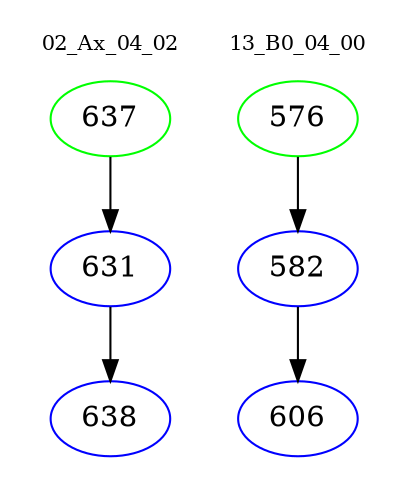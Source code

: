 digraph{
subgraph cluster_0 {
color = white
label = "02_Ax_04_02";
fontsize=10;
T0_637 [label="637", color="green"]
T0_637 -> T0_631 [color="black"]
T0_631 [label="631", color="blue"]
T0_631 -> T0_638 [color="black"]
T0_638 [label="638", color="blue"]
}
subgraph cluster_1 {
color = white
label = "13_B0_04_00";
fontsize=10;
T1_576 [label="576", color="green"]
T1_576 -> T1_582 [color="black"]
T1_582 [label="582", color="blue"]
T1_582 -> T1_606 [color="black"]
T1_606 [label="606", color="blue"]
}
}
